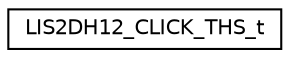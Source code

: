 digraph "Graphical Class Hierarchy"
{
 // LATEX_PDF_SIZE
  edge [fontname="Helvetica",fontsize="10",labelfontname="Helvetica",labelfontsize="10"];
  node [fontname="Helvetica",fontsize="10",shape=record];
  rankdir="LR";
  Node0 [label="LIS2DH12_CLICK_THS_t",height=0.2,width=0.4,color="black", fillcolor="white", style="filled",URL="$unionLIS2DH12__CLICK__THS__t.html",tooltip="CLICK_THS definitions."];
}

